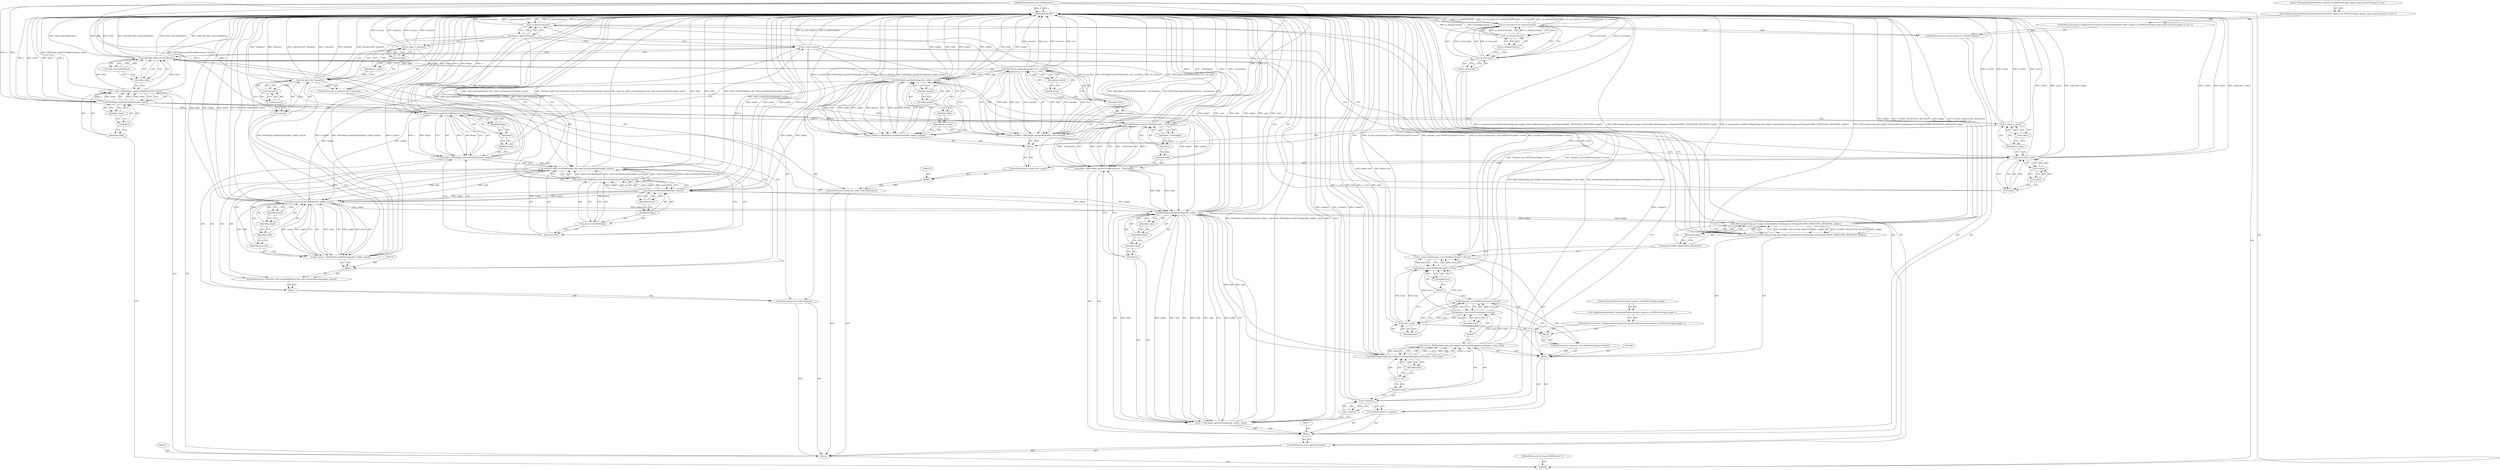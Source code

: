 digraph "0_shibboleth_b66cceb0e992c351ad5e2c665229ede82f261b16" {
"1000222" [label="(MethodReturn,RET)"];
"1000101" [label="(MethodParameterIn,const DOMElement* e)"];
"1000332" [label="(MethodParameterOut,const DOMElement* e)"];
"1000116" [label="(Call,s.get() && *s.get())"];
"1000117" [label="(Call,s.get())"];
"1000118" [label="(Call,*s.get())"];
"1000119" [label="(Call,s.get())"];
"1000120" [label="(Block,)"];
"1000115" [label="(ControlStructure,if (s.get() && *s.get()))"];
"1000121" [label="(Call,m_subst = s.get())"];
"1000122" [label="(Identifier,m_subst)"];
"1000123" [label="(Call,s.get())"];
"1000124" [label="(Call,m_encoded = XMLHelper::getAttrBool(child, true, encoded))"];
"1000125" [label="(Identifier,m_encoded)"];
"1000126" [label="(Call,XMLHelper::getAttrBool(child, true, encoded))"];
"1000127" [label="(Identifier,child)"];
"1000128" [label="(Identifier,true)"];
"1000129" [label="(Identifier,encoded)"];
"1000130" [label="(Call,m_hashed = XMLHelper::getAttrString(child, nullptr, hashed))"];
"1000131" [label="(Identifier,m_hashed)"];
"1000132" [label="(Call,XMLHelper::getAttrString(child, nullptr, hashed))"];
"1000133" [label="(Identifier,child)"];
"1000134" [label="(Identifier,nullptr)"];
"1000135" [label="(Identifier,hashed)"];
"1000138" [label="(Block,)"];
"1000136" [label="(ControlStructure,if (m_subst.empty()))"];
"1000137" [label="(Call,m_subst.empty())"];
"1000141" [label="(Call,XMLHelper::getFirstChildElement(e, Regex))"];
"1000142" [label="(Identifier,e)"];
"1000143" [label="(Identifier,Regex)"];
"1000139" [label="(Call,child = XMLHelper::getFirstChildElement(e, Regex))"];
"1000140" [label="(Identifier,child)"];
"1000145" [label="(Call,child && child->hasChildNodes() && child->hasAttributeNS(nullptr, match))"];
"1000146" [label="(Identifier,child)"];
"1000147" [label="(Call,child->hasChildNodes() && child->hasAttributeNS(nullptr, match))"];
"1000148" [label="(Call,child->hasChildNodes())"];
"1000149" [label="(Call,child->hasAttributeNS(nullptr, match))"];
"1000150" [label="(Identifier,nullptr)"];
"1000151" [label="(Identifier,match)"];
"1000144" [label="(ControlStructure,if (child && child->hasChildNodes() && child->hasAttributeNS(nullptr, match)))"];
"1000153" [label="(Call,m_match = XMLHelper::getAttrString(child, nullptr, match))"];
"1000154" [label="(Identifier,m_match)"];
"1000155" [label="(Call,XMLHelper::getAttrString(child, nullptr, match))"];
"1000156" [label="(Identifier,child)"];
"1000157" [label="(Identifier,nullptr)"];
"1000158" [label="(Identifier,match)"];
"1000152" [label="(Block,)"];
"1000160" [label="(ControlStructure,if (repl.get() && *repl.get()))"];
"1000161" [label="(Call,repl.get() && *repl.get())"];
"1000162" [label="(Call,repl.get())"];
"1000163" [label="(Call,*repl.get())"];
"1000164" [label="(Call,repl.get())"];
"1000165" [label="(Call,m_regex = repl.get())"];
"1000166" [label="(Identifier,m_regex)"];
"1000167" [label="(Call,repl.get())"];
"1000168" [label="(ControlStructure,if (!m_ignoreTransport))"];
"1000169" [label="(Call,!m_ignoreTransport)"];
"1000170" [label="(Identifier,m_ignoreTransport)"];
"1000174" [label="(Call,XMLHelper::getFirstChildElement(e, _TrustEngine))"];
"1000175" [label="(Identifier,e)"];
"1000176" [label="(Identifier,_TrustEngine)"];
"1000172" [label="(Call,child = XMLHelper::getFirstChildElement(e, _TrustEngine))"];
"1000173" [label="(Identifier,child)"];
"1000178" [label="(Call,t = XMLHelper::getAttrString(child, nullptr, _type))"];
"1000179" [label="(Identifier,t)"];
"1000180" [label="(Call,XMLHelper::getAttrString(child, nullptr, _type))"];
"1000181" [label="(Identifier,child)"];
"1000182" [label="(Identifier,nullptr)"];
"1000183" [label="(Identifier,_type)"];
"1000171" [label="(Block,)"];
"1000185" [label="(Call,!t.empty())"];
"1000186" [label="(Call,t.empty())"];
"1000184" [label="(ControlStructure,if (!t.empty()))"];
"1000193" [label="(Identifier,child)"];
"1000187" [label="(Block,)"];
"1000189" [label="(Call,* trust = XMLToolingConfig::getConfig().TrustEngineManager.newPlugin(t.c_str(), child))"];
"1000190" [label="(Identifier,trust)"];
"1000191" [label="(Call,XMLToolingConfig::getConfig().TrustEngineManager.newPlugin(t.c_str(), child))"];
"1000192" [label="(Call,t.c_str())"];
"1000194" [label="(ControlStructure,if (!dynamic_cast<X509TrustEngine*>(trust)))"];
"1000195" [label="(Call,!dynamic_cast<X509TrustEngine*>(trust))"];
"1000196" [label="(Call,dynamic_cast<X509TrustEngine*>(trust))"];
"1000198" [label="(Identifier,trust)"];
"1000199" [label="(Block,)"];
"1000200" [label="(Call,delete trust)"];
"1000201" [label="(Identifier,trust)"];
"1000202" [label="(ControlStructure,throw ConfigurationException(\"DynamicMetadataProvider requires an X509TrustEngine plugin.\");)"];
"1000203" [label="(Call,ConfigurationException(\"DynamicMetadataProvider requires an X509TrustEngine plugin.\"))"];
"1000204" [label="(Literal,\"DynamicMetadataProvider requires an X509TrustEngine plugin.\")"];
"1000205" [label="(Call,m_trust.reset(dynamic_cast<X509TrustEngine*>(trust)))"];
"1000206" [label="(Call,dynamic_cast<X509TrustEngine*>(trust))"];
"1000208" [label="(Identifier,trust)"];
"1000209" [label="(Call,m_dummyCR.reset(XMLToolingConfig::getConfig().CredentialResolverManager.newPlugin(DUMMY_CREDENTIAL_RESOLVER, nullptr)))"];
"1000212" [label="(Identifier,nullptr)"];
"1000210" [label="(Call,XMLToolingConfig::getConfig().CredentialResolverManager.newPlugin(DUMMY_CREDENTIAL_RESOLVER, nullptr))"];
"1000211" [label="(Identifier,DUMMY_CREDENTIAL_RESOLVER)"];
"1000214" [label="(Call,!m_trust.get() || !m_dummyCR.get())"];
"1000215" [label="(Call,!m_trust.get())"];
"1000216" [label="(Call,m_trust.get())"];
"1000217" [label="(Call,!m_dummyCR.get())"];
"1000218" [label="(Call,m_dummyCR.get())"];
"1000213" [label="(ControlStructure,if (!m_trust.get() || !m_dummyCR.get()))"];
"1000219" [label="(ControlStructure,throw ConfigurationException(\"DynamicMetadataProvider requires an X509TrustEngine plugin unless ignoreTransport is true.\");)"];
"1000220" [label="(Call,ConfigurationException(\"DynamicMetadataProvider requires an X509TrustEngine plugin unless ignoreTransport is true.\"))"];
"1000221" [label="(Literal,\"DynamicMetadataProvider requires an X509TrustEngine plugin unless ignoreTransport is true.\")"];
"1000102" [label="(Block,)"];
"1000104" [label="(Call,* child = XMLHelper::getFirstChildElement(e, Subst))"];
"1000105" [label="(Identifier,child)"];
"1000106" [label="(Call,XMLHelper::getFirstChildElement(e, Subst))"];
"1000107" [label="(Identifier,e)"];
"1000108" [label="(Identifier,Subst)"];
"1000112" [label="(Call,child->hasChildNodes())"];
"1000109" [label="(ControlStructure,if (child && child->hasChildNodes()))"];
"1000110" [label="(Call,child && child->hasChildNodes())"];
"1000111" [label="(Identifier,child)"];
"1000113" [label="(Block,)"];
"1000222" -> "1000100"  [label="AST: "];
"1000222" -> "1000214"  [label="CFG: "];
"1000222" -> "1000169"  [label="CFG: "];
"1000124" -> "1000222"  [label="DDG: m_encoded"];
"1000124" -> "1000222"  [label="DDG: XMLHelper::getAttrBool(child, true, encoded)"];
"1000185" -> "1000222"  [label="DDG: !t.empty()"];
"1000185" -> "1000222"  [label="DDG: t.empty()"];
"1000169" -> "1000222"  [label="DDG: !m_ignoreTransport"];
"1000169" -> "1000222"  [label="DDG: m_ignoreTransport"];
"1000180" -> "1000222"  [label="DDG: child"];
"1000180" -> "1000222"  [label="DDG: nullptr"];
"1000180" -> "1000222"  [label="DDG: _type"];
"1000116" -> "1000222"  [label="DDG: *s.get()"];
"1000116" -> "1000222"  [label="DDG: s.get()"];
"1000116" -> "1000222"  [label="DDG: s.get() && *s.get()"];
"1000205" -> "1000222"  [label="DDG: m_trust.reset(dynamic_cast<X509TrustEngine*>(trust))"];
"1000205" -> "1000222"  [label="DDG: dynamic_cast<X509TrustEngine*>(trust)"];
"1000141" -> "1000222"  [label="DDG: e"];
"1000141" -> "1000222"  [label="DDG: Regex"];
"1000106" -> "1000222"  [label="DDG: Subst"];
"1000106" -> "1000222"  [label="DDG: e"];
"1000209" -> "1000222"  [label="DDG: m_dummyCR.reset(XMLToolingConfig::getConfig().CredentialResolverManager.newPlugin(DUMMY_CREDENTIAL_RESOLVER, nullptr))"];
"1000209" -> "1000222"  [label="DDG: XMLToolingConfig::getConfig().CredentialResolverManager.newPlugin(DUMMY_CREDENTIAL_RESOLVER, nullptr)"];
"1000149" -> "1000222"  [label="DDG: match"];
"1000149" -> "1000222"  [label="DDG: nullptr"];
"1000200" -> "1000222"  [label="DDG: delete trust"];
"1000215" -> "1000222"  [label="DDG: m_trust.get()"];
"1000155" -> "1000222"  [label="DDG: nullptr"];
"1000155" -> "1000222"  [label="DDG: match"];
"1000155" -> "1000222"  [label="DDG: child"];
"1000178" -> "1000222"  [label="DDG: t"];
"1000178" -> "1000222"  [label="DDG: XMLHelper::getAttrString(child, nullptr, _type)"];
"1000214" -> "1000222"  [label="DDG: !m_dummyCR.get()"];
"1000214" -> "1000222"  [label="DDG: !m_trust.get() || !m_dummyCR.get()"];
"1000214" -> "1000222"  [label="DDG: !m_trust.get()"];
"1000121" -> "1000222"  [label="DDG: s.get()"];
"1000121" -> "1000222"  [label="DDG: m_subst"];
"1000130" -> "1000222"  [label="DDG: XMLHelper::getAttrString(child, nullptr, hashed)"];
"1000130" -> "1000222"  [label="DDG: m_hashed"];
"1000139" -> "1000222"  [label="DDG: XMLHelper::getFirstChildElement(e, Regex)"];
"1000165" -> "1000222"  [label="DDG: m_regex"];
"1000165" -> "1000222"  [label="DDG: repl.get()"];
"1000195" -> "1000222"  [label="DDG: !dynamic_cast<X509TrustEngine*>(trust)"];
"1000126" -> "1000222"  [label="DDG: encoded"];
"1000126" -> "1000222"  [label="DDG: true"];
"1000153" -> "1000222"  [label="DDG: XMLHelper::getAttrString(child, nullptr, match)"];
"1000153" -> "1000222"  [label="DDG: m_match"];
"1000132" -> "1000222"  [label="DDG: nullptr"];
"1000132" -> "1000222"  [label="DDG: child"];
"1000132" -> "1000222"  [label="DDG: hashed"];
"1000189" -> "1000222"  [label="DDG: XMLToolingConfig::getConfig().TrustEngineManager.newPlugin(t.c_str(), child)"];
"1000217" -> "1000222"  [label="DDG: m_dummyCR.get()"];
"1000206" -> "1000222"  [label="DDG: trust"];
"1000147" -> "1000222"  [label="DDG: child->hasAttributeNS(nullptr, match)"];
"1000147" -> "1000222"  [label="DDG: child->hasChildNodes()"];
"1000174" -> "1000222"  [label="DDG: _TrustEngine"];
"1000174" -> "1000222"  [label="DDG: e"];
"1000110" -> "1000222"  [label="DDG: child->hasChildNodes()"];
"1000110" -> "1000222"  [label="DDG: child && child->hasChildNodes()"];
"1000110" -> "1000222"  [label="DDG: child"];
"1000210" -> "1000222"  [label="DDG: nullptr"];
"1000210" -> "1000222"  [label="DDG: DUMMY_CREDENTIAL_RESOLVER"];
"1000191" -> "1000222"  [label="DDG: child"];
"1000191" -> "1000222"  [label="DDG: t.c_str()"];
"1000101" -> "1000222"  [label="DDG: e"];
"1000145" -> "1000222"  [label="DDG: child && child->hasChildNodes() && child->hasAttributeNS(nullptr, match)"];
"1000145" -> "1000222"  [label="DDG: child"];
"1000145" -> "1000222"  [label="DDG: child->hasChildNodes() && child->hasAttributeNS(nullptr, match)"];
"1000161" -> "1000222"  [label="DDG: *repl.get()"];
"1000161" -> "1000222"  [label="DDG: repl.get()"];
"1000161" -> "1000222"  [label="DDG: repl.get() && *repl.get()"];
"1000172" -> "1000222"  [label="DDG: XMLHelper::getFirstChildElement(e, _TrustEngine)"];
"1000137" -> "1000222"  [label="DDG: m_subst.empty()"];
"1000104" -> "1000222"  [label="DDG: XMLHelper::getFirstChildElement(e, Subst)"];
"1000101" -> "1000100"  [label="AST: "];
"1000101" -> "1000222"  [label="DDG: e"];
"1000101" -> "1000106"  [label="DDG: e"];
"1000101" -> "1000141"  [label="DDG: e"];
"1000101" -> "1000174"  [label="DDG: e"];
"1000332" -> "1000100"  [label="AST: "];
"1000116" -> "1000115"  [label="AST: "];
"1000116" -> "1000117"  [label="CFG: "];
"1000116" -> "1000118"  [label="CFG: "];
"1000117" -> "1000116"  [label="AST: "];
"1000118" -> "1000116"  [label="AST: "];
"1000122" -> "1000116"  [label="CFG: "];
"1000137" -> "1000116"  [label="CFG: "];
"1000116" -> "1000222"  [label="DDG: *s.get()"];
"1000116" -> "1000222"  [label="DDG: s.get()"];
"1000116" -> "1000222"  [label="DDG: s.get() && *s.get()"];
"1000117" -> "1000116"  [label="AST: "];
"1000117" -> "1000110"  [label="CFG: "];
"1000119" -> "1000117"  [label="CFG: "];
"1000116" -> "1000117"  [label="CFG: "];
"1000118" -> "1000116"  [label="AST: "];
"1000118" -> "1000119"  [label="CFG: "];
"1000119" -> "1000118"  [label="AST: "];
"1000116" -> "1000118"  [label="CFG: "];
"1000119" -> "1000118"  [label="AST: "];
"1000119" -> "1000117"  [label="CFG: "];
"1000118" -> "1000119"  [label="CFG: "];
"1000120" -> "1000115"  [label="AST: "];
"1000121" -> "1000120"  [label="AST: "];
"1000124" -> "1000120"  [label="AST: "];
"1000130" -> "1000120"  [label="AST: "];
"1000115" -> "1000113"  [label="AST: "];
"1000116" -> "1000115"  [label="AST: "];
"1000120" -> "1000115"  [label="AST: "];
"1000121" -> "1000120"  [label="AST: "];
"1000121" -> "1000123"  [label="CFG: "];
"1000122" -> "1000121"  [label="AST: "];
"1000123" -> "1000121"  [label="AST: "];
"1000125" -> "1000121"  [label="CFG: "];
"1000121" -> "1000222"  [label="DDG: s.get()"];
"1000121" -> "1000222"  [label="DDG: m_subst"];
"1000122" -> "1000121"  [label="AST: "];
"1000122" -> "1000116"  [label="CFG: "];
"1000123" -> "1000122"  [label="CFG: "];
"1000123" -> "1000121"  [label="AST: "];
"1000123" -> "1000122"  [label="CFG: "];
"1000121" -> "1000123"  [label="CFG: "];
"1000124" -> "1000120"  [label="AST: "];
"1000124" -> "1000126"  [label="CFG: "];
"1000125" -> "1000124"  [label="AST: "];
"1000126" -> "1000124"  [label="AST: "];
"1000131" -> "1000124"  [label="CFG: "];
"1000124" -> "1000222"  [label="DDG: m_encoded"];
"1000124" -> "1000222"  [label="DDG: XMLHelper::getAttrBool(child, true, encoded)"];
"1000126" -> "1000124"  [label="DDG: child"];
"1000126" -> "1000124"  [label="DDG: true"];
"1000126" -> "1000124"  [label="DDG: encoded"];
"1000125" -> "1000124"  [label="AST: "];
"1000125" -> "1000121"  [label="CFG: "];
"1000127" -> "1000125"  [label="CFG: "];
"1000126" -> "1000124"  [label="AST: "];
"1000126" -> "1000129"  [label="CFG: "];
"1000127" -> "1000126"  [label="AST: "];
"1000128" -> "1000126"  [label="AST: "];
"1000129" -> "1000126"  [label="AST: "];
"1000124" -> "1000126"  [label="CFG: "];
"1000126" -> "1000222"  [label="DDG: encoded"];
"1000126" -> "1000222"  [label="DDG: true"];
"1000126" -> "1000124"  [label="DDG: child"];
"1000126" -> "1000124"  [label="DDG: true"];
"1000126" -> "1000124"  [label="DDG: encoded"];
"1000110" -> "1000126"  [label="DDG: child"];
"1000126" -> "1000132"  [label="DDG: child"];
"1000127" -> "1000126"  [label="AST: "];
"1000127" -> "1000125"  [label="CFG: "];
"1000128" -> "1000127"  [label="CFG: "];
"1000128" -> "1000126"  [label="AST: "];
"1000128" -> "1000127"  [label="CFG: "];
"1000129" -> "1000128"  [label="CFG: "];
"1000129" -> "1000126"  [label="AST: "];
"1000129" -> "1000128"  [label="CFG: "];
"1000126" -> "1000129"  [label="CFG: "];
"1000130" -> "1000120"  [label="AST: "];
"1000130" -> "1000132"  [label="CFG: "];
"1000131" -> "1000130"  [label="AST: "];
"1000132" -> "1000130"  [label="AST: "];
"1000137" -> "1000130"  [label="CFG: "];
"1000130" -> "1000222"  [label="DDG: XMLHelper::getAttrString(child, nullptr, hashed)"];
"1000130" -> "1000222"  [label="DDG: m_hashed"];
"1000132" -> "1000130"  [label="DDG: child"];
"1000132" -> "1000130"  [label="DDG: nullptr"];
"1000132" -> "1000130"  [label="DDG: hashed"];
"1000131" -> "1000130"  [label="AST: "];
"1000131" -> "1000124"  [label="CFG: "];
"1000133" -> "1000131"  [label="CFG: "];
"1000132" -> "1000130"  [label="AST: "];
"1000132" -> "1000135"  [label="CFG: "];
"1000133" -> "1000132"  [label="AST: "];
"1000134" -> "1000132"  [label="AST: "];
"1000135" -> "1000132"  [label="AST: "];
"1000130" -> "1000132"  [label="CFG: "];
"1000132" -> "1000222"  [label="DDG: nullptr"];
"1000132" -> "1000222"  [label="DDG: child"];
"1000132" -> "1000222"  [label="DDG: hashed"];
"1000132" -> "1000130"  [label="DDG: child"];
"1000132" -> "1000130"  [label="DDG: nullptr"];
"1000132" -> "1000130"  [label="DDG: hashed"];
"1000126" -> "1000132"  [label="DDG: child"];
"1000132" -> "1000149"  [label="DDG: nullptr"];
"1000132" -> "1000155"  [label="DDG: nullptr"];
"1000132" -> "1000180"  [label="DDG: nullptr"];
"1000133" -> "1000132"  [label="AST: "];
"1000133" -> "1000131"  [label="CFG: "];
"1000134" -> "1000133"  [label="CFG: "];
"1000134" -> "1000132"  [label="AST: "];
"1000134" -> "1000133"  [label="CFG: "];
"1000135" -> "1000134"  [label="CFG: "];
"1000135" -> "1000132"  [label="AST: "];
"1000135" -> "1000134"  [label="CFG: "];
"1000132" -> "1000135"  [label="CFG: "];
"1000138" -> "1000136"  [label="AST: "];
"1000139" -> "1000138"  [label="AST: "];
"1000144" -> "1000138"  [label="AST: "];
"1000136" -> "1000102"  [label="AST: "];
"1000137" -> "1000136"  [label="AST: "];
"1000138" -> "1000136"  [label="AST: "];
"1000137" -> "1000136"  [label="AST: "];
"1000137" -> "1000130"  [label="CFG: "];
"1000137" -> "1000116"  [label="CFG: "];
"1000137" -> "1000110"  [label="CFG: "];
"1000140" -> "1000137"  [label="CFG: "];
"1000170" -> "1000137"  [label="CFG: "];
"1000137" -> "1000222"  [label="DDG: m_subst.empty()"];
"1000141" -> "1000139"  [label="AST: "];
"1000141" -> "1000143"  [label="CFG: "];
"1000142" -> "1000141"  [label="AST: "];
"1000143" -> "1000141"  [label="AST: "];
"1000139" -> "1000141"  [label="CFG: "];
"1000141" -> "1000222"  [label="DDG: e"];
"1000141" -> "1000222"  [label="DDG: Regex"];
"1000141" -> "1000139"  [label="DDG: e"];
"1000141" -> "1000139"  [label="DDG: Regex"];
"1000106" -> "1000141"  [label="DDG: e"];
"1000101" -> "1000141"  [label="DDG: e"];
"1000141" -> "1000174"  [label="DDG: e"];
"1000142" -> "1000141"  [label="AST: "];
"1000142" -> "1000140"  [label="CFG: "];
"1000143" -> "1000142"  [label="CFG: "];
"1000143" -> "1000141"  [label="AST: "];
"1000143" -> "1000142"  [label="CFG: "];
"1000141" -> "1000143"  [label="CFG: "];
"1000139" -> "1000138"  [label="AST: "];
"1000139" -> "1000141"  [label="CFG: "];
"1000140" -> "1000139"  [label="AST: "];
"1000141" -> "1000139"  [label="AST: "];
"1000146" -> "1000139"  [label="CFG: "];
"1000139" -> "1000222"  [label="DDG: XMLHelper::getFirstChildElement(e, Regex)"];
"1000141" -> "1000139"  [label="DDG: e"];
"1000141" -> "1000139"  [label="DDG: Regex"];
"1000139" -> "1000145"  [label="DDG: child"];
"1000140" -> "1000139"  [label="AST: "];
"1000140" -> "1000137"  [label="CFG: "];
"1000142" -> "1000140"  [label="CFG: "];
"1000145" -> "1000144"  [label="AST: "];
"1000145" -> "1000146"  [label="CFG: "];
"1000145" -> "1000147"  [label="CFG: "];
"1000146" -> "1000145"  [label="AST: "];
"1000147" -> "1000145"  [label="AST: "];
"1000154" -> "1000145"  [label="CFG: "];
"1000170" -> "1000145"  [label="CFG: "];
"1000145" -> "1000222"  [label="DDG: child && child->hasChildNodes() && child->hasAttributeNS(nullptr, match)"];
"1000145" -> "1000222"  [label="DDG: child"];
"1000145" -> "1000222"  [label="DDG: child->hasChildNodes() && child->hasAttributeNS(nullptr, match)"];
"1000139" -> "1000145"  [label="DDG: child"];
"1000147" -> "1000145"  [label="DDG: child->hasChildNodes()"];
"1000147" -> "1000145"  [label="DDG: child->hasAttributeNS(nullptr, match)"];
"1000145" -> "1000155"  [label="DDG: child"];
"1000146" -> "1000145"  [label="AST: "];
"1000146" -> "1000139"  [label="CFG: "];
"1000148" -> "1000146"  [label="CFG: "];
"1000145" -> "1000146"  [label="CFG: "];
"1000147" -> "1000145"  [label="AST: "];
"1000147" -> "1000148"  [label="CFG: "];
"1000147" -> "1000149"  [label="CFG: "];
"1000148" -> "1000147"  [label="AST: "];
"1000149" -> "1000147"  [label="AST: "];
"1000145" -> "1000147"  [label="CFG: "];
"1000147" -> "1000222"  [label="DDG: child->hasAttributeNS(nullptr, match)"];
"1000147" -> "1000222"  [label="DDG: child->hasChildNodes()"];
"1000147" -> "1000145"  [label="DDG: child->hasChildNodes()"];
"1000147" -> "1000145"  [label="DDG: child->hasAttributeNS(nullptr, match)"];
"1000149" -> "1000147"  [label="DDG: nullptr"];
"1000149" -> "1000147"  [label="DDG: match"];
"1000148" -> "1000147"  [label="AST: "];
"1000148" -> "1000146"  [label="CFG: "];
"1000150" -> "1000148"  [label="CFG: "];
"1000147" -> "1000148"  [label="CFG: "];
"1000149" -> "1000147"  [label="AST: "];
"1000149" -> "1000151"  [label="CFG: "];
"1000150" -> "1000149"  [label="AST: "];
"1000151" -> "1000149"  [label="AST: "];
"1000147" -> "1000149"  [label="CFG: "];
"1000149" -> "1000222"  [label="DDG: match"];
"1000149" -> "1000222"  [label="DDG: nullptr"];
"1000149" -> "1000147"  [label="DDG: nullptr"];
"1000149" -> "1000147"  [label="DDG: match"];
"1000132" -> "1000149"  [label="DDG: nullptr"];
"1000149" -> "1000155"  [label="DDG: nullptr"];
"1000149" -> "1000155"  [label="DDG: match"];
"1000149" -> "1000180"  [label="DDG: nullptr"];
"1000150" -> "1000149"  [label="AST: "];
"1000150" -> "1000148"  [label="CFG: "];
"1000151" -> "1000150"  [label="CFG: "];
"1000151" -> "1000149"  [label="AST: "];
"1000151" -> "1000150"  [label="CFG: "];
"1000149" -> "1000151"  [label="CFG: "];
"1000144" -> "1000138"  [label="AST: "];
"1000145" -> "1000144"  [label="AST: "];
"1000152" -> "1000144"  [label="AST: "];
"1000153" -> "1000152"  [label="AST: "];
"1000153" -> "1000155"  [label="CFG: "];
"1000154" -> "1000153"  [label="AST: "];
"1000155" -> "1000153"  [label="AST: "];
"1000162" -> "1000153"  [label="CFG: "];
"1000153" -> "1000222"  [label="DDG: XMLHelper::getAttrString(child, nullptr, match)"];
"1000153" -> "1000222"  [label="DDG: m_match"];
"1000155" -> "1000153"  [label="DDG: child"];
"1000155" -> "1000153"  [label="DDG: nullptr"];
"1000155" -> "1000153"  [label="DDG: match"];
"1000154" -> "1000153"  [label="AST: "];
"1000154" -> "1000145"  [label="CFG: "];
"1000156" -> "1000154"  [label="CFG: "];
"1000155" -> "1000153"  [label="AST: "];
"1000155" -> "1000158"  [label="CFG: "];
"1000156" -> "1000155"  [label="AST: "];
"1000157" -> "1000155"  [label="AST: "];
"1000158" -> "1000155"  [label="AST: "];
"1000153" -> "1000155"  [label="CFG: "];
"1000155" -> "1000222"  [label="DDG: nullptr"];
"1000155" -> "1000222"  [label="DDG: match"];
"1000155" -> "1000222"  [label="DDG: child"];
"1000155" -> "1000153"  [label="DDG: child"];
"1000155" -> "1000153"  [label="DDG: nullptr"];
"1000155" -> "1000153"  [label="DDG: match"];
"1000145" -> "1000155"  [label="DDG: child"];
"1000132" -> "1000155"  [label="DDG: nullptr"];
"1000149" -> "1000155"  [label="DDG: nullptr"];
"1000149" -> "1000155"  [label="DDG: match"];
"1000155" -> "1000180"  [label="DDG: nullptr"];
"1000156" -> "1000155"  [label="AST: "];
"1000156" -> "1000154"  [label="CFG: "];
"1000157" -> "1000156"  [label="CFG: "];
"1000157" -> "1000155"  [label="AST: "];
"1000157" -> "1000156"  [label="CFG: "];
"1000158" -> "1000157"  [label="CFG: "];
"1000158" -> "1000155"  [label="AST: "];
"1000158" -> "1000157"  [label="CFG: "];
"1000155" -> "1000158"  [label="CFG: "];
"1000152" -> "1000144"  [label="AST: "];
"1000153" -> "1000152"  [label="AST: "];
"1000159" -> "1000152"  [label="AST: "];
"1000160" -> "1000152"  [label="AST: "];
"1000160" -> "1000152"  [label="AST: "];
"1000161" -> "1000160"  [label="AST: "];
"1000165" -> "1000160"  [label="AST: "];
"1000161" -> "1000160"  [label="AST: "];
"1000161" -> "1000162"  [label="CFG: "];
"1000161" -> "1000163"  [label="CFG: "];
"1000162" -> "1000161"  [label="AST: "];
"1000163" -> "1000161"  [label="AST: "];
"1000166" -> "1000161"  [label="CFG: "];
"1000170" -> "1000161"  [label="CFG: "];
"1000161" -> "1000222"  [label="DDG: *repl.get()"];
"1000161" -> "1000222"  [label="DDG: repl.get()"];
"1000161" -> "1000222"  [label="DDG: repl.get() && *repl.get()"];
"1000162" -> "1000161"  [label="AST: "];
"1000162" -> "1000153"  [label="CFG: "];
"1000164" -> "1000162"  [label="CFG: "];
"1000161" -> "1000162"  [label="CFG: "];
"1000163" -> "1000161"  [label="AST: "];
"1000163" -> "1000164"  [label="CFG: "];
"1000164" -> "1000163"  [label="AST: "];
"1000161" -> "1000163"  [label="CFG: "];
"1000164" -> "1000163"  [label="AST: "];
"1000164" -> "1000162"  [label="CFG: "];
"1000163" -> "1000164"  [label="CFG: "];
"1000165" -> "1000160"  [label="AST: "];
"1000165" -> "1000167"  [label="CFG: "];
"1000166" -> "1000165"  [label="AST: "];
"1000167" -> "1000165"  [label="AST: "];
"1000170" -> "1000165"  [label="CFG: "];
"1000165" -> "1000222"  [label="DDG: m_regex"];
"1000165" -> "1000222"  [label="DDG: repl.get()"];
"1000166" -> "1000165"  [label="AST: "];
"1000166" -> "1000161"  [label="CFG: "];
"1000167" -> "1000166"  [label="CFG: "];
"1000167" -> "1000165"  [label="AST: "];
"1000167" -> "1000166"  [label="CFG: "];
"1000165" -> "1000167"  [label="CFG: "];
"1000168" -> "1000102"  [label="AST: "];
"1000169" -> "1000168"  [label="AST: "];
"1000171" -> "1000168"  [label="AST: "];
"1000169" -> "1000168"  [label="AST: "];
"1000169" -> "1000170"  [label="CFG: "];
"1000170" -> "1000169"  [label="AST: "];
"1000173" -> "1000169"  [label="CFG: "];
"1000222" -> "1000169"  [label="CFG: "];
"1000169" -> "1000222"  [label="DDG: !m_ignoreTransport"];
"1000169" -> "1000222"  [label="DDG: m_ignoreTransport"];
"1000170" -> "1000169"  [label="AST: "];
"1000170" -> "1000165"  [label="CFG: "];
"1000170" -> "1000161"  [label="CFG: "];
"1000170" -> "1000145"  [label="CFG: "];
"1000170" -> "1000137"  [label="CFG: "];
"1000169" -> "1000170"  [label="CFG: "];
"1000174" -> "1000172"  [label="AST: "];
"1000174" -> "1000176"  [label="CFG: "];
"1000175" -> "1000174"  [label="AST: "];
"1000176" -> "1000174"  [label="AST: "];
"1000172" -> "1000174"  [label="CFG: "];
"1000174" -> "1000222"  [label="DDG: _TrustEngine"];
"1000174" -> "1000222"  [label="DDG: e"];
"1000174" -> "1000172"  [label="DDG: e"];
"1000174" -> "1000172"  [label="DDG: _TrustEngine"];
"1000141" -> "1000174"  [label="DDG: e"];
"1000106" -> "1000174"  [label="DDG: e"];
"1000101" -> "1000174"  [label="DDG: e"];
"1000175" -> "1000174"  [label="AST: "];
"1000175" -> "1000173"  [label="CFG: "];
"1000176" -> "1000175"  [label="CFG: "];
"1000176" -> "1000174"  [label="AST: "];
"1000176" -> "1000175"  [label="CFG: "];
"1000174" -> "1000176"  [label="CFG: "];
"1000172" -> "1000171"  [label="AST: "];
"1000172" -> "1000174"  [label="CFG: "];
"1000173" -> "1000172"  [label="AST: "];
"1000174" -> "1000172"  [label="AST: "];
"1000179" -> "1000172"  [label="CFG: "];
"1000172" -> "1000222"  [label="DDG: XMLHelper::getFirstChildElement(e, _TrustEngine)"];
"1000174" -> "1000172"  [label="DDG: e"];
"1000174" -> "1000172"  [label="DDG: _TrustEngine"];
"1000172" -> "1000180"  [label="DDG: child"];
"1000173" -> "1000172"  [label="AST: "];
"1000173" -> "1000169"  [label="CFG: "];
"1000175" -> "1000173"  [label="CFG: "];
"1000178" -> "1000171"  [label="AST: "];
"1000178" -> "1000180"  [label="CFG: "];
"1000179" -> "1000178"  [label="AST: "];
"1000180" -> "1000178"  [label="AST: "];
"1000186" -> "1000178"  [label="CFG: "];
"1000178" -> "1000222"  [label="DDG: t"];
"1000178" -> "1000222"  [label="DDG: XMLHelper::getAttrString(child, nullptr, _type)"];
"1000180" -> "1000178"  [label="DDG: child"];
"1000180" -> "1000178"  [label="DDG: nullptr"];
"1000180" -> "1000178"  [label="DDG: _type"];
"1000179" -> "1000178"  [label="AST: "];
"1000179" -> "1000172"  [label="CFG: "];
"1000181" -> "1000179"  [label="CFG: "];
"1000180" -> "1000178"  [label="AST: "];
"1000180" -> "1000183"  [label="CFG: "];
"1000181" -> "1000180"  [label="AST: "];
"1000182" -> "1000180"  [label="AST: "];
"1000183" -> "1000180"  [label="AST: "];
"1000178" -> "1000180"  [label="CFG: "];
"1000180" -> "1000222"  [label="DDG: child"];
"1000180" -> "1000222"  [label="DDG: nullptr"];
"1000180" -> "1000222"  [label="DDG: _type"];
"1000180" -> "1000178"  [label="DDG: child"];
"1000180" -> "1000178"  [label="DDG: nullptr"];
"1000180" -> "1000178"  [label="DDG: _type"];
"1000172" -> "1000180"  [label="DDG: child"];
"1000155" -> "1000180"  [label="DDG: nullptr"];
"1000132" -> "1000180"  [label="DDG: nullptr"];
"1000149" -> "1000180"  [label="DDG: nullptr"];
"1000180" -> "1000191"  [label="DDG: child"];
"1000180" -> "1000210"  [label="DDG: nullptr"];
"1000181" -> "1000180"  [label="AST: "];
"1000181" -> "1000179"  [label="CFG: "];
"1000182" -> "1000181"  [label="CFG: "];
"1000182" -> "1000180"  [label="AST: "];
"1000182" -> "1000181"  [label="CFG: "];
"1000183" -> "1000182"  [label="CFG: "];
"1000183" -> "1000180"  [label="AST: "];
"1000183" -> "1000182"  [label="CFG: "];
"1000180" -> "1000183"  [label="CFG: "];
"1000171" -> "1000168"  [label="AST: "];
"1000172" -> "1000171"  [label="AST: "];
"1000177" -> "1000171"  [label="AST: "];
"1000178" -> "1000171"  [label="AST: "];
"1000184" -> "1000171"  [label="AST: "];
"1000213" -> "1000171"  [label="AST: "];
"1000185" -> "1000184"  [label="AST: "];
"1000185" -> "1000186"  [label="CFG: "];
"1000186" -> "1000185"  [label="AST: "];
"1000190" -> "1000185"  [label="CFG: "];
"1000216" -> "1000185"  [label="CFG: "];
"1000185" -> "1000222"  [label="DDG: !t.empty()"];
"1000185" -> "1000222"  [label="DDG: t.empty()"];
"1000186" -> "1000185"  [label="AST: "];
"1000186" -> "1000178"  [label="CFG: "];
"1000185" -> "1000186"  [label="CFG: "];
"1000184" -> "1000171"  [label="AST: "];
"1000185" -> "1000184"  [label="AST: "];
"1000187" -> "1000184"  [label="AST: "];
"1000193" -> "1000191"  [label="AST: "];
"1000193" -> "1000192"  [label="CFG: "];
"1000191" -> "1000193"  [label="CFG: "];
"1000187" -> "1000184"  [label="AST: "];
"1000188" -> "1000187"  [label="AST: "];
"1000189" -> "1000187"  [label="AST: "];
"1000194" -> "1000187"  [label="AST: "];
"1000205" -> "1000187"  [label="AST: "];
"1000209" -> "1000187"  [label="AST: "];
"1000189" -> "1000187"  [label="AST: "];
"1000189" -> "1000191"  [label="CFG: "];
"1000190" -> "1000189"  [label="AST: "];
"1000191" -> "1000189"  [label="AST: "];
"1000197" -> "1000189"  [label="CFG: "];
"1000189" -> "1000222"  [label="DDG: XMLToolingConfig::getConfig().TrustEngineManager.newPlugin(t.c_str(), child)"];
"1000191" -> "1000189"  [label="DDG: t.c_str()"];
"1000191" -> "1000189"  [label="DDG: child"];
"1000189" -> "1000196"  [label="DDG: trust"];
"1000190" -> "1000189"  [label="AST: "];
"1000190" -> "1000185"  [label="CFG: "];
"1000192" -> "1000190"  [label="CFG: "];
"1000191" -> "1000189"  [label="AST: "];
"1000191" -> "1000193"  [label="CFG: "];
"1000192" -> "1000191"  [label="AST: "];
"1000193" -> "1000191"  [label="AST: "];
"1000189" -> "1000191"  [label="CFG: "];
"1000191" -> "1000222"  [label="DDG: child"];
"1000191" -> "1000222"  [label="DDG: t.c_str()"];
"1000191" -> "1000189"  [label="DDG: t.c_str()"];
"1000191" -> "1000189"  [label="DDG: child"];
"1000180" -> "1000191"  [label="DDG: child"];
"1000192" -> "1000191"  [label="AST: "];
"1000192" -> "1000190"  [label="CFG: "];
"1000193" -> "1000192"  [label="CFG: "];
"1000194" -> "1000187"  [label="AST: "];
"1000195" -> "1000194"  [label="AST: "];
"1000199" -> "1000194"  [label="AST: "];
"1000195" -> "1000194"  [label="AST: "];
"1000195" -> "1000196"  [label="CFG: "];
"1000196" -> "1000195"  [label="AST: "];
"1000201" -> "1000195"  [label="CFG: "];
"1000207" -> "1000195"  [label="CFG: "];
"1000195" -> "1000222"  [label="DDG: !dynamic_cast<X509TrustEngine*>(trust)"];
"1000196" -> "1000195"  [label="DDG: trust"];
"1000196" -> "1000195"  [label="AST: "];
"1000196" -> "1000198"  [label="CFG: "];
"1000197" -> "1000196"  [label="AST: "];
"1000198" -> "1000196"  [label="AST: "];
"1000195" -> "1000196"  [label="CFG: "];
"1000196" -> "1000195"  [label="DDG: trust"];
"1000189" -> "1000196"  [label="DDG: trust"];
"1000196" -> "1000200"  [label="DDG: trust"];
"1000196" -> "1000206"  [label="DDG: trust"];
"1000198" -> "1000196"  [label="AST: "];
"1000198" -> "1000197"  [label="CFG: "];
"1000196" -> "1000198"  [label="CFG: "];
"1000199" -> "1000194"  [label="AST: "];
"1000200" -> "1000199"  [label="AST: "];
"1000202" -> "1000199"  [label="AST: "];
"1000200" -> "1000199"  [label="AST: "];
"1000200" -> "1000201"  [label="CFG: "];
"1000201" -> "1000200"  [label="AST: "];
"1000207" -> "1000200"  [label="CFG: "];
"1000200" -> "1000222"  [label="DDG: delete trust"];
"1000196" -> "1000200"  [label="DDG: trust"];
"1000200" -> "1000206"  [label="DDG: trust"];
"1000201" -> "1000200"  [label="AST: "];
"1000201" -> "1000195"  [label="CFG: "];
"1000200" -> "1000201"  [label="CFG: "];
"1000202" -> "1000199"  [label="AST: "];
"1000203" -> "1000202"  [label="AST: "];
"1000203" -> "1000202"  [label="AST: "];
"1000204" -> "1000203"  [label="AST: "];
"1000204" -> "1000203"  [label="AST: "];
"1000205" -> "1000187"  [label="AST: "];
"1000205" -> "1000206"  [label="CFG: "];
"1000206" -> "1000205"  [label="AST: "];
"1000211" -> "1000205"  [label="CFG: "];
"1000205" -> "1000222"  [label="DDG: m_trust.reset(dynamic_cast<X509TrustEngine*>(trust))"];
"1000205" -> "1000222"  [label="DDG: dynamic_cast<X509TrustEngine*>(trust)"];
"1000206" -> "1000205"  [label="DDG: trust"];
"1000206" -> "1000205"  [label="AST: "];
"1000206" -> "1000208"  [label="CFG: "];
"1000207" -> "1000206"  [label="AST: "];
"1000208" -> "1000206"  [label="AST: "];
"1000205" -> "1000206"  [label="CFG: "];
"1000206" -> "1000222"  [label="DDG: trust"];
"1000206" -> "1000205"  [label="DDG: trust"];
"1000200" -> "1000206"  [label="DDG: trust"];
"1000196" -> "1000206"  [label="DDG: trust"];
"1000208" -> "1000206"  [label="AST: "];
"1000208" -> "1000207"  [label="CFG: "];
"1000206" -> "1000208"  [label="CFG: "];
"1000209" -> "1000187"  [label="AST: "];
"1000209" -> "1000210"  [label="CFG: "];
"1000210" -> "1000209"  [label="AST: "];
"1000216" -> "1000209"  [label="CFG: "];
"1000209" -> "1000222"  [label="DDG: m_dummyCR.reset(XMLToolingConfig::getConfig().CredentialResolverManager.newPlugin(DUMMY_CREDENTIAL_RESOLVER, nullptr))"];
"1000209" -> "1000222"  [label="DDG: XMLToolingConfig::getConfig().CredentialResolverManager.newPlugin(DUMMY_CREDENTIAL_RESOLVER, nullptr)"];
"1000210" -> "1000209"  [label="DDG: DUMMY_CREDENTIAL_RESOLVER"];
"1000210" -> "1000209"  [label="DDG: nullptr"];
"1000212" -> "1000210"  [label="AST: "];
"1000212" -> "1000211"  [label="CFG: "];
"1000210" -> "1000212"  [label="CFG: "];
"1000210" -> "1000209"  [label="AST: "];
"1000210" -> "1000212"  [label="CFG: "];
"1000211" -> "1000210"  [label="AST: "];
"1000212" -> "1000210"  [label="AST: "];
"1000209" -> "1000210"  [label="CFG: "];
"1000210" -> "1000222"  [label="DDG: nullptr"];
"1000210" -> "1000222"  [label="DDG: DUMMY_CREDENTIAL_RESOLVER"];
"1000210" -> "1000209"  [label="DDG: DUMMY_CREDENTIAL_RESOLVER"];
"1000210" -> "1000209"  [label="DDG: nullptr"];
"1000180" -> "1000210"  [label="DDG: nullptr"];
"1000211" -> "1000210"  [label="AST: "];
"1000211" -> "1000205"  [label="CFG: "];
"1000212" -> "1000211"  [label="CFG: "];
"1000214" -> "1000213"  [label="AST: "];
"1000214" -> "1000215"  [label="CFG: "];
"1000214" -> "1000217"  [label="CFG: "];
"1000215" -> "1000214"  [label="AST: "];
"1000217" -> "1000214"  [label="AST: "];
"1000222" -> "1000214"  [label="CFG: "];
"1000214" -> "1000222"  [label="DDG: !m_dummyCR.get()"];
"1000214" -> "1000222"  [label="DDG: !m_trust.get() || !m_dummyCR.get()"];
"1000214" -> "1000222"  [label="DDG: !m_trust.get()"];
"1000215" -> "1000214"  [label="DDG: m_trust.get()"];
"1000217" -> "1000214"  [label="DDG: m_dummyCR.get()"];
"1000215" -> "1000214"  [label="AST: "];
"1000215" -> "1000216"  [label="CFG: "];
"1000216" -> "1000215"  [label="AST: "];
"1000218" -> "1000215"  [label="CFG: "];
"1000214" -> "1000215"  [label="CFG: "];
"1000215" -> "1000222"  [label="DDG: m_trust.get()"];
"1000215" -> "1000214"  [label="DDG: m_trust.get()"];
"1000216" -> "1000215"  [label="AST: "];
"1000216" -> "1000209"  [label="CFG: "];
"1000215" -> "1000216"  [label="CFG: "];
"1000217" -> "1000214"  [label="AST: "];
"1000217" -> "1000218"  [label="CFG: "];
"1000218" -> "1000217"  [label="AST: "];
"1000214" -> "1000217"  [label="CFG: "];
"1000217" -> "1000222"  [label="DDG: m_dummyCR.get()"];
"1000217" -> "1000214"  [label="DDG: m_dummyCR.get()"];
"1000218" -> "1000217"  [label="AST: "];
"1000218" -> "1000215"  [label="CFG: "];
"1000217" -> "1000218"  [label="CFG: "];
"1000213" -> "1000171"  [label="AST: "];
"1000214" -> "1000213"  [label="AST: "];
"1000219" -> "1000213"  [label="AST: "];
"1000219" -> "1000213"  [label="AST: "];
"1000220" -> "1000219"  [label="AST: "];
"1000220" -> "1000219"  [label="AST: "];
"1000221" -> "1000220"  [label="AST: "];
"1000221" -> "1000220"  [label="AST: "];
"1000102" -> "1000100"  [label="AST: "];
"1000103" -> "1000102"  [label="AST: "];
"1000104" -> "1000102"  [label="AST: "];
"1000109" -> "1000102"  [label="AST: "];
"1000136" -> "1000102"  [label="AST: "];
"1000168" -> "1000102"  [label="AST: "];
"1000104" -> "1000102"  [label="AST: "];
"1000104" -> "1000106"  [label="CFG: "];
"1000105" -> "1000104"  [label="AST: "];
"1000106" -> "1000104"  [label="AST: "];
"1000111" -> "1000104"  [label="CFG: "];
"1000104" -> "1000222"  [label="DDG: XMLHelper::getFirstChildElement(e, Subst)"];
"1000106" -> "1000104"  [label="DDG: e"];
"1000106" -> "1000104"  [label="DDG: Subst"];
"1000104" -> "1000110"  [label="DDG: child"];
"1000105" -> "1000104"  [label="AST: "];
"1000105" -> "1000100"  [label="CFG: "];
"1000107" -> "1000105"  [label="CFG: "];
"1000106" -> "1000104"  [label="AST: "];
"1000106" -> "1000108"  [label="CFG: "];
"1000107" -> "1000106"  [label="AST: "];
"1000108" -> "1000106"  [label="AST: "];
"1000104" -> "1000106"  [label="CFG: "];
"1000106" -> "1000222"  [label="DDG: Subst"];
"1000106" -> "1000222"  [label="DDG: e"];
"1000106" -> "1000104"  [label="DDG: e"];
"1000106" -> "1000104"  [label="DDG: Subst"];
"1000101" -> "1000106"  [label="DDG: e"];
"1000106" -> "1000141"  [label="DDG: e"];
"1000106" -> "1000174"  [label="DDG: e"];
"1000107" -> "1000106"  [label="AST: "];
"1000107" -> "1000105"  [label="CFG: "];
"1000108" -> "1000107"  [label="CFG: "];
"1000108" -> "1000106"  [label="AST: "];
"1000108" -> "1000107"  [label="CFG: "];
"1000106" -> "1000108"  [label="CFG: "];
"1000112" -> "1000110"  [label="AST: "];
"1000112" -> "1000111"  [label="CFG: "];
"1000110" -> "1000112"  [label="CFG: "];
"1000109" -> "1000102"  [label="AST: "];
"1000110" -> "1000109"  [label="AST: "];
"1000113" -> "1000109"  [label="AST: "];
"1000110" -> "1000109"  [label="AST: "];
"1000110" -> "1000111"  [label="CFG: "];
"1000110" -> "1000112"  [label="CFG: "];
"1000111" -> "1000110"  [label="AST: "];
"1000112" -> "1000110"  [label="AST: "];
"1000117" -> "1000110"  [label="CFG: "];
"1000137" -> "1000110"  [label="CFG: "];
"1000110" -> "1000222"  [label="DDG: child->hasChildNodes()"];
"1000110" -> "1000222"  [label="DDG: child && child->hasChildNodes()"];
"1000110" -> "1000222"  [label="DDG: child"];
"1000104" -> "1000110"  [label="DDG: child"];
"1000110" -> "1000126"  [label="DDG: child"];
"1000111" -> "1000110"  [label="AST: "];
"1000111" -> "1000104"  [label="CFG: "];
"1000112" -> "1000111"  [label="CFG: "];
"1000110" -> "1000111"  [label="CFG: "];
"1000113" -> "1000109"  [label="AST: "];
"1000114" -> "1000113"  [label="AST: "];
"1000115" -> "1000113"  [label="AST: "];
}
